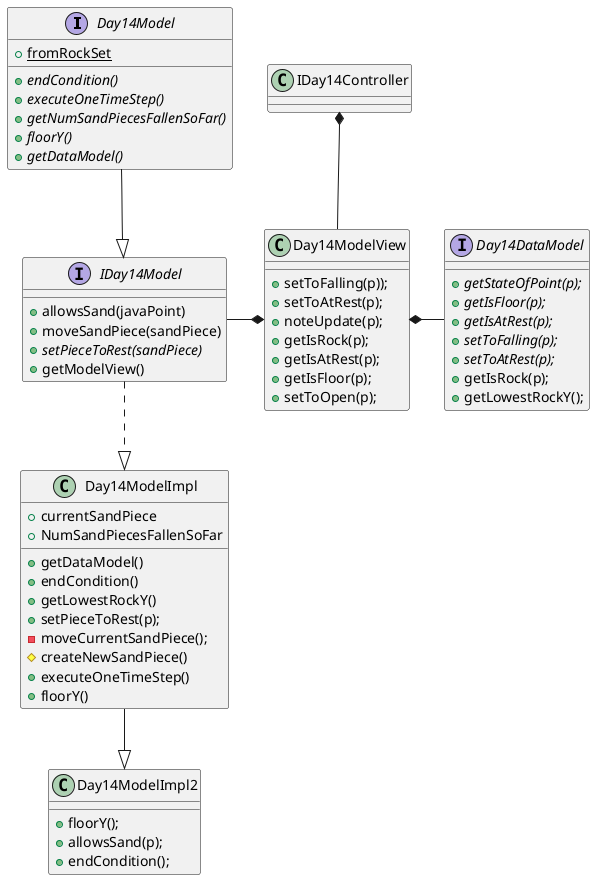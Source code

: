 @startuml
'https://plantuml.com/class-diagram


interface Day14Model {
+ {abstract} endCondition()
+ {abstract} executeOneTimeStep()
+ {abstract} getNumSandPiecesFallenSoFar()
+ {abstract} floorY()
+ {abstract} getDataModel()
+ {static} fromRockSet
}

interface IDay14Model {
+ allowsSand(javaPoint)
+ moveSandPiece(sandPiece)
+ {abstract} setPieceToRest(sandPiece)
+ getModelView()
}

Day14Model --|> IDay14Model
class Day14ModelImpl {
+ currentSandPiece
+ NumSandPiecesFallenSoFar
+ getDataModel()
+ endCondition()
+ getLowestRockY()
+ setPieceToRest(p);
- moveCurrentSandPiece();
# createNewSandPiece()
+ executeOneTimeStep()
+ floorY()
}

IDay14Model -* Day14ModelView

class Day14ModelView {
+ setToFalling(p));
+ setToAtRest(p);
+ noteUpdate(p);
+ getIsRock(p);
+ getIsAtRest(p);
+ getIsFloor(p);
+ setToOpen(p);
}

IDay14Controller *-- Day14ModelView
Day14ModelView *- Day14DataModel

interface Day14DataModel {
+ {abstract} getStateOfPoint(p);
+ {abstract} getIsFloor(p);
+ {abstract} getIsAtRest(p);
+ {abstract} setToFalling(p);
+ {abstract} setToAtRest(p);
+ getIsRock(p);
+ getLowestRockY();
}

IDay14Model ..|> Day14ModelImpl

Day14ModelImpl --|> Day14ModelImpl2

class Day14ModelImpl2 {
+ floorY();
+ allowsSand(p);
+ endCondition();
}
@enduml